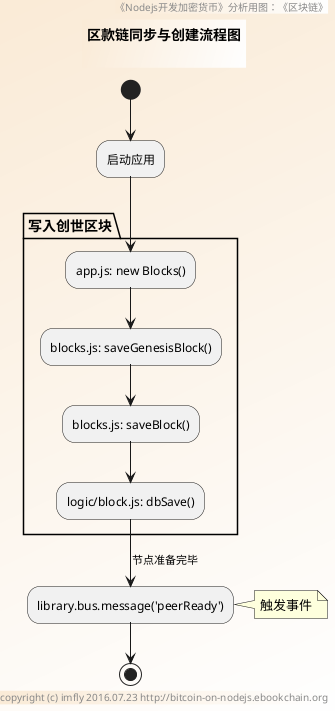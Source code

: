@startuml ../../../styles/images/modules/blocks/blocks-activity.png
skinparam BorderColor #blue\9932CC
skinparam backgroundcolor AntiqueWhite/white

title
区款链同步与创建流程图

end title

footer copyright (c) imfly 2016.07.23 http://bitcoin-on-nodejs.ebookchain.org
header 《Nodejs开发加密货币》分析用图：《区块链》

(*) --> 启动应用

partition "写入创世区块" {
  --> app.js: new Blocks()
  --> blocks.js: saveGenesisBlock()
  --> blocks.js: saveBlock()
  --> logic/block.js: dbSave()
}

--> [节点准备完毕] library.bus.message('peerReady')
note right: 触发事件

--> (*)
@enduml
